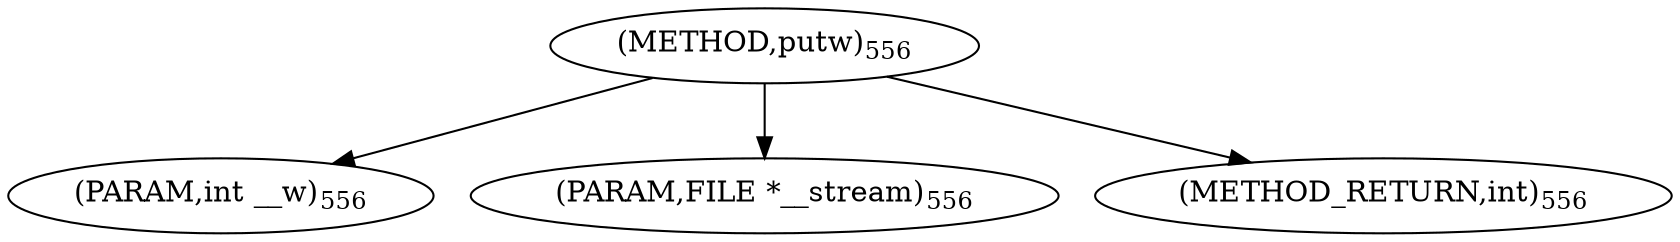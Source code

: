 digraph "putw" {  
"73864" [label = <(METHOD,putw)<SUB>556</SUB>> ]
"73865" [label = <(PARAM,int __w)<SUB>556</SUB>> ]
"73866" [label = <(PARAM,FILE *__stream)<SUB>556</SUB>> ]
"73867" [label = <(METHOD_RETURN,int)<SUB>556</SUB>> ]
  "73864" -> "73865" 
  "73864" -> "73866" 
  "73864" -> "73867" 
}
